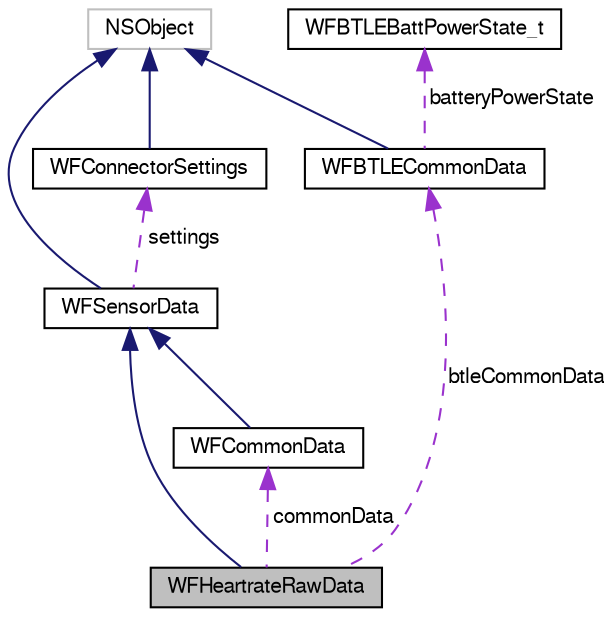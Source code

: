 digraph "WFHeartrateRawData"
{
  edge [fontname="FreeSans",fontsize="10",labelfontname="FreeSans",labelfontsize="10"];
  node [fontname="FreeSans",fontsize="10",shape=record];
  Node1 [label="WFHeartrateRawData",height=0.2,width=0.4,color="black", fillcolor="grey75", style="filled", fontcolor="black"];
  Node2 -> Node1 [dir="back",color="midnightblue",fontsize="10",style="solid",fontname="FreeSans"];
  Node2 [label="WFSensorData",height=0.2,width=0.4,color="black", fillcolor="white", style="filled",URL="$interface_w_f_sensor_data.html",tooltip="This is the abstract base class for all types of ANT sensor data. "];
  Node3 -> Node2 [dir="back",color="midnightblue",fontsize="10",style="solid",fontname="FreeSans"];
  Node3 [label="NSObject",height=0.2,width=0.4,color="grey75", fillcolor="white", style="filled"];
  Node4 -> Node2 [dir="back",color="darkorchid3",fontsize="10",style="dashed",label=" settings" ,fontname="FreeSans"];
  Node4 [label="WFConnectorSettings",height=0.2,width=0.4,color="black", fillcolor="white", style="filled",URL="$interface_w_f_connector_settings.html",tooltip="Provides a means of persisting settings for the WFConnector. "];
  Node3 -> Node4 [dir="back",color="midnightblue",fontsize="10",style="solid",fontname="FreeSans"];
  Node5 -> Node1 [dir="back",color="darkorchid3",fontsize="10",style="dashed",label=" commonData" ,fontname="FreeSans"];
  Node5 [label="WFCommonData",height=0.2,width=0.4,color="black", fillcolor="white", style="filled",URL="$interface_w_f_common_data.html",tooltip="Represents the metadata for the sensor, available from most ANT+ sensors. "];
  Node2 -> Node5 [dir="back",color="midnightblue",fontsize="10",style="solid",fontname="FreeSans"];
  Node6 -> Node1 [dir="back",color="darkorchid3",fontsize="10",style="dashed",label=" btleCommonData" ,fontname="FreeSans"];
  Node6 [label="WFBTLECommonData",height=0.2,width=0.4,color="black", fillcolor="white", style="filled",URL="$interface_w_f_b_t_l_e_common_data.html",tooltip="Represents the metadata for the sensor, available from most BTLE sensors. "];
  Node3 -> Node6 [dir="back",color="midnightblue",fontsize="10",style="solid",fontname="FreeSans"];
  Node7 -> Node6 [dir="back",color="darkorchid3",fontsize="10",style="dashed",label=" batteryPowerState" ,fontname="FreeSans"];
  Node7 [label="WFBTLEBattPowerState_t",height=0.2,width=0.4,color="black", fillcolor="white", style="filled",URL="$struct_w_f_b_t_l_e_batt_power_state__t.html",tooltip="Represents the battery power state. "];
}
